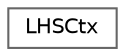 digraph "Graphical Class Hierarchy"
{
 // LATEX_PDF_SIZE
  bgcolor="transparent";
  edge [fontname=Helvetica,fontsize=10,labelfontname=Helvetica,labelfontsize=10];
  node [fontname=Helvetica,fontsize=10,shape=box,height=0.2,width=0.4];
  rankdir="LR";
  Node0 [id="Node000000",label="LHSCtx",height=0.2,width=0.4,color="grey40", fillcolor="white", style="filled",URL="$struct_l_h_s_ctx.html",tooltip=" "];
}

